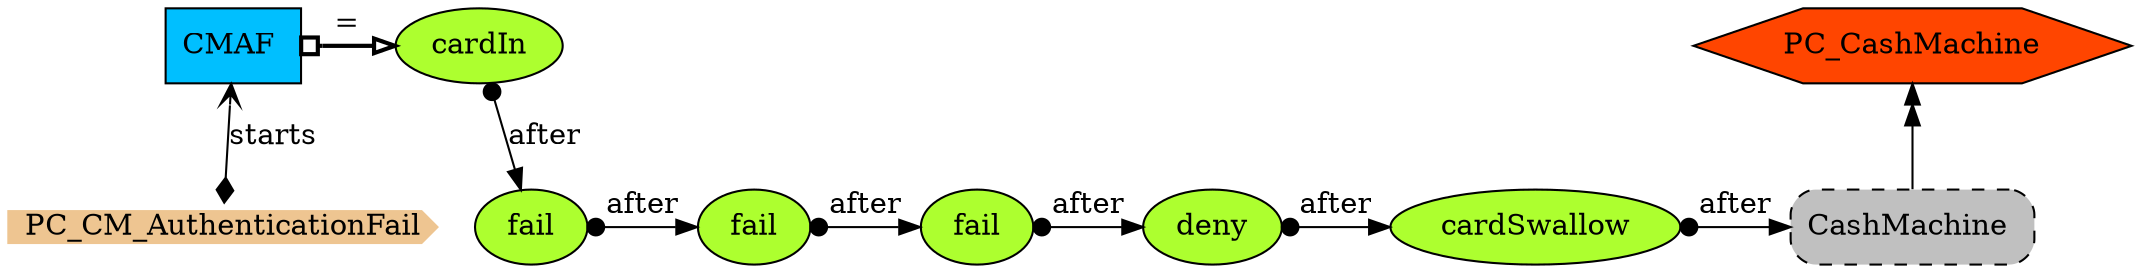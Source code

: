 digraph {
StartN_ [shape = cds,color=burlywood2,style=filled,height=.2,width=.2, label =PC_CM_AuthenticationFail];
PC_CashMachine [shape=hexagon,fillcolor=orangered,style=filled,label =PC_CashMachine];
RefCashMachine [shape=rectangle,fillcolor=gray,style="rounded,filled,dashed",label="CashMachine "];
deny [shape=ellipse,fillcolor=greenyellow,style = filled,label="deny"];
cardSwallow [shape=ellipse,fillcolor=greenyellow,style = filled,label="cardSwallow"];
fail3 [shape=ellipse,fillcolor=greenyellow,style = filled,label="fail"];
fail2 [shape=ellipse,fillcolor=greenyellow,style = filled,label="fail"];
fail [shape=ellipse,fillcolor=greenyellow,style = filled,label="fail"];
cardIn [shape=ellipse,fillcolor=greenyellow,style = filled,label="cardIn"];
CMAF [shape=box,fillcolor=deepskyblue,style = filled,label="CMAF "];

{rank=min;CMAF,cardIn}
{rank=same;StartN_,fail,fail2,fail3,deny,cardSwallow,RefCashMachine}
{rank=same;fail,fail2,fail3,deny,cardSwallow,RefCashMachine}
{rank=same;fail2,fail3,deny,cardSwallow,RefCashMachine}
{rank=same;fail3,deny,cardSwallow,RefCashMachine}
{rank=same;deny,cardSwallow,RefCashMachine}
{rank=same;cardSwallow,RefCashMachine}
{rank=same;PC_CashMachine,CMAF}

cardSwallow->RefCashMachine[arrowtail=dot,dir=both,label="after"];
RefCashMachine->PC_CashMachine[arrowhead="normalnormal",label=" "];
deny->cardSwallow[arrowtail=dot,dir=both,label="after"];
fail3->deny[arrowtail=dot,dir=both,label="after"];
fail2->fail3[arrowtail=dot,dir=both,label="after"];
fail->fail2[arrowtail=dot,dir=both,label="after"];
cardIn->fail[arrowtail=dot,dir=both,label="after"];
StartN_->CMAF[arrowhead="open",arrowtail=diamond,dir=both,label="starts"];
CMAF->cardIn[arrowhead="onormal",dir=both,arrowtail=obox,penwidth=2,label="="];
}
